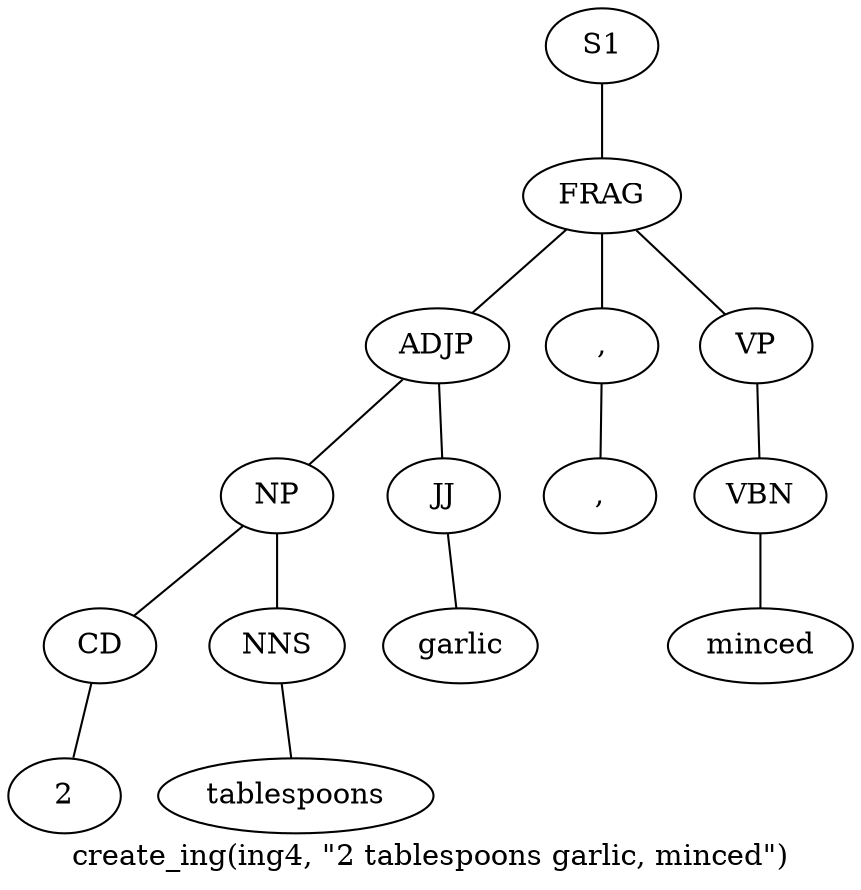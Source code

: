 graph SyntaxGraph {
	label = "create_ing(ing4, \"2 tablespoons garlic, minced\")";
	Node0 [label="S1"];
	Node1 [label="FRAG"];
	Node2 [label="ADJP"];
	Node3 [label="NP"];
	Node4 [label="CD"];
	Node5 [label="2"];
	Node6 [label="NNS"];
	Node7 [label="tablespoons"];
	Node8 [label="JJ"];
	Node9 [label="garlic"];
	Node10 [label=","];
	Node11 [label=","];
	Node12 [label="VP"];
	Node13 [label="VBN"];
	Node14 [label="minced"];

	Node0 -- Node1;
	Node1 -- Node2;
	Node1 -- Node10;
	Node1 -- Node12;
	Node2 -- Node3;
	Node2 -- Node8;
	Node3 -- Node4;
	Node3 -- Node6;
	Node4 -- Node5;
	Node6 -- Node7;
	Node8 -- Node9;
	Node10 -- Node11;
	Node12 -- Node13;
	Node13 -- Node14;
}